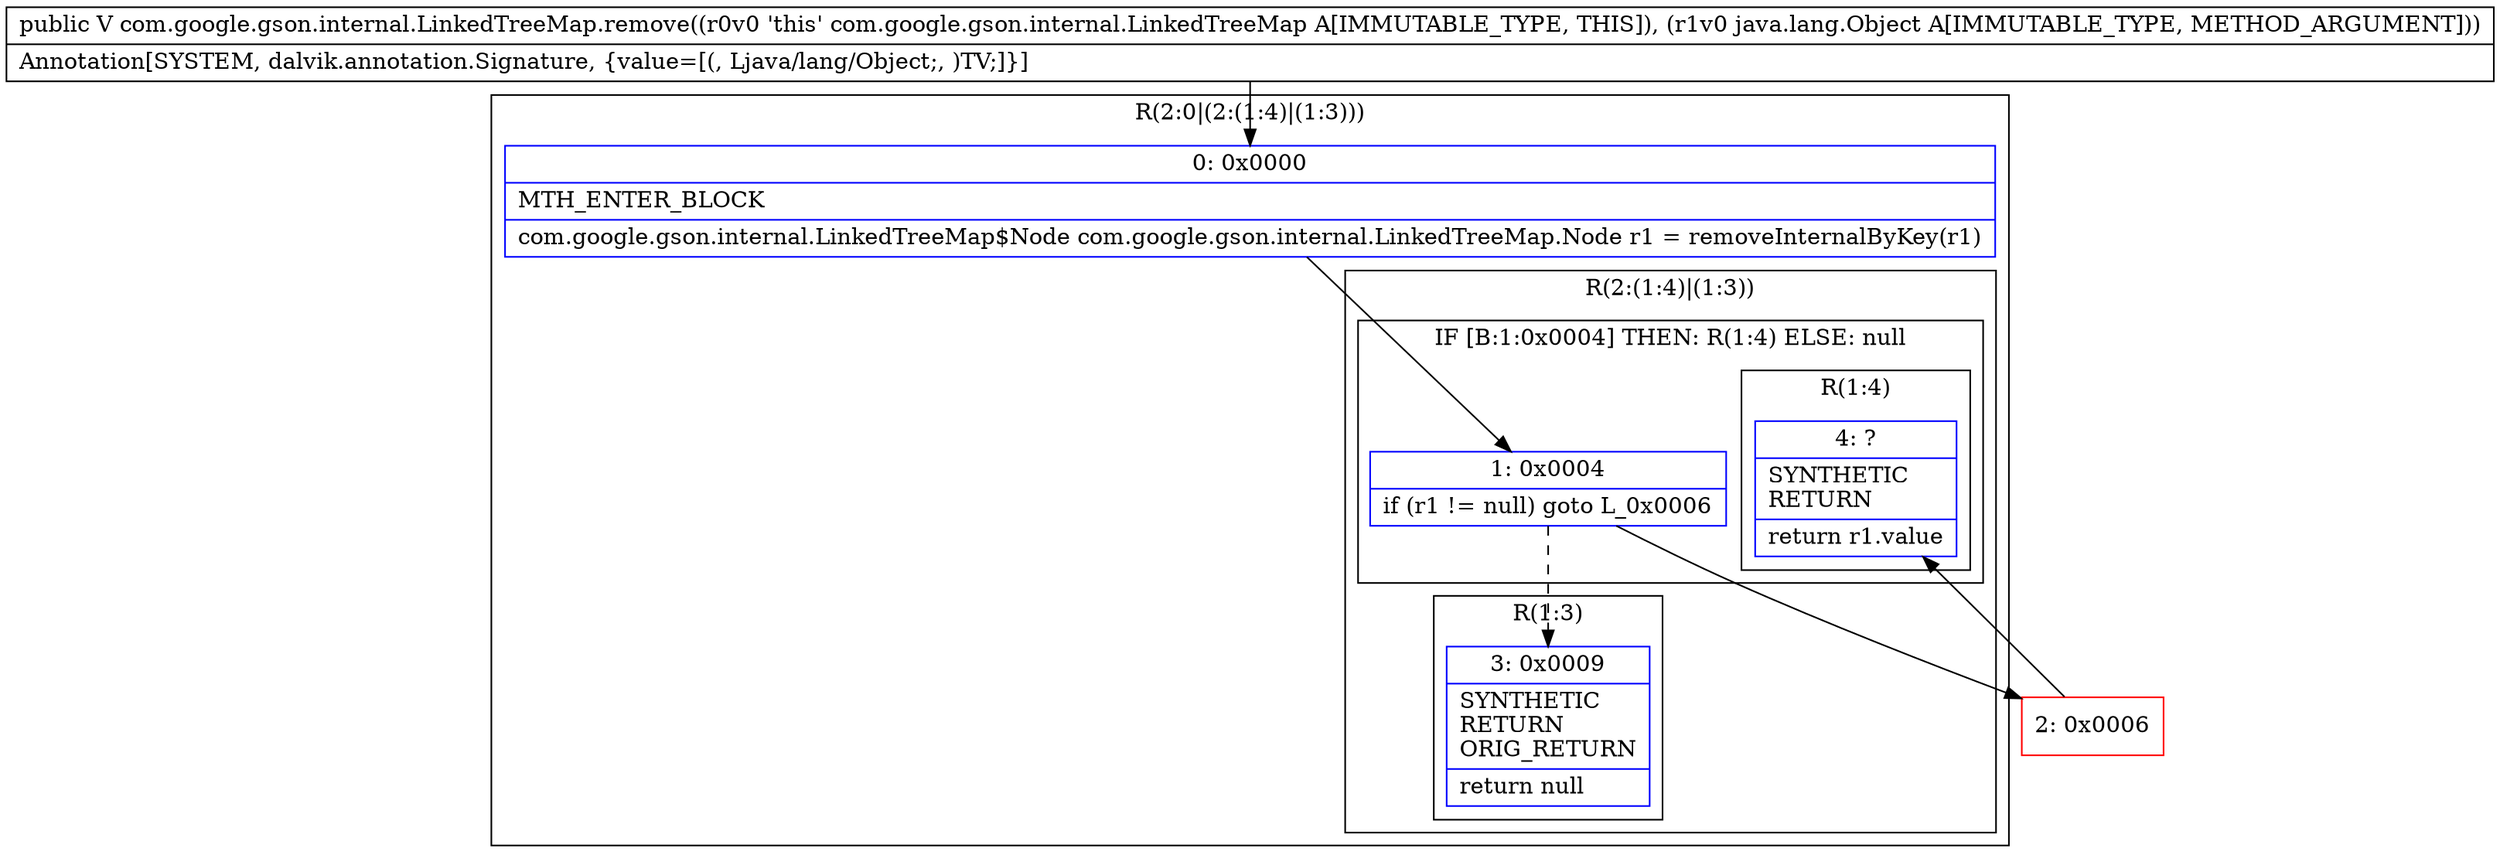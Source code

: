 digraph "CFG forcom.google.gson.internal.LinkedTreeMap.remove(Ljava\/lang\/Object;)Ljava\/lang\/Object;" {
subgraph cluster_Region_1791878014 {
label = "R(2:0|(2:(1:4)|(1:3)))";
node [shape=record,color=blue];
Node_0 [shape=record,label="{0\:\ 0x0000|MTH_ENTER_BLOCK\l|com.google.gson.internal.LinkedTreeMap$Node com.google.gson.internal.LinkedTreeMap.Node r1 = removeInternalByKey(r1)\l}"];
subgraph cluster_Region_149988735 {
label = "R(2:(1:4)|(1:3))";
node [shape=record,color=blue];
subgraph cluster_IfRegion_1661903936 {
label = "IF [B:1:0x0004] THEN: R(1:4) ELSE: null";
node [shape=record,color=blue];
Node_1 [shape=record,label="{1\:\ 0x0004|if (r1 != null) goto L_0x0006\l}"];
subgraph cluster_Region_1830167769 {
label = "R(1:4)";
node [shape=record,color=blue];
Node_4 [shape=record,label="{4\:\ ?|SYNTHETIC\lRETURN\l|return r1.value\l}"];
}
}
subgraph cluster_Region_1570137694 {
label = "R(1:3)";
node [shape=record,color=blue];
Node_3 [shape=record,label="{3\:\ 0x0009|SYNTHETIC\lRETURN\lORIG_RETURN\l|return null\l}"];
}
}
}
Node_2 [shape=record,color=red,label="{2\:\ 0x0006}"];
MethodNode[shape=record,label="{public V com.google.gson.internal.LinkedTreeMap.remove((r0v0 'this' com.google.gson.internal.LinkedTreeMap A[IMMUTABLE_TYPE, THIS]), (r1v0 java.lang.Object A[IMMUTABLE_TYPE, METHOD_ARGUMENT]))  | Annotation[SYSTEM, dalvik.annotation.Signature, \{value=[(, Ljava\/lang\/Object;, )TV;]\}]\l}"];
MethodNode -> Node_0;
Node_0 -> Node_1;
Node_1 -> Node_2;
Node_1 -> Node_3[style=dashed];
Node_2 -> Node_4;
}

